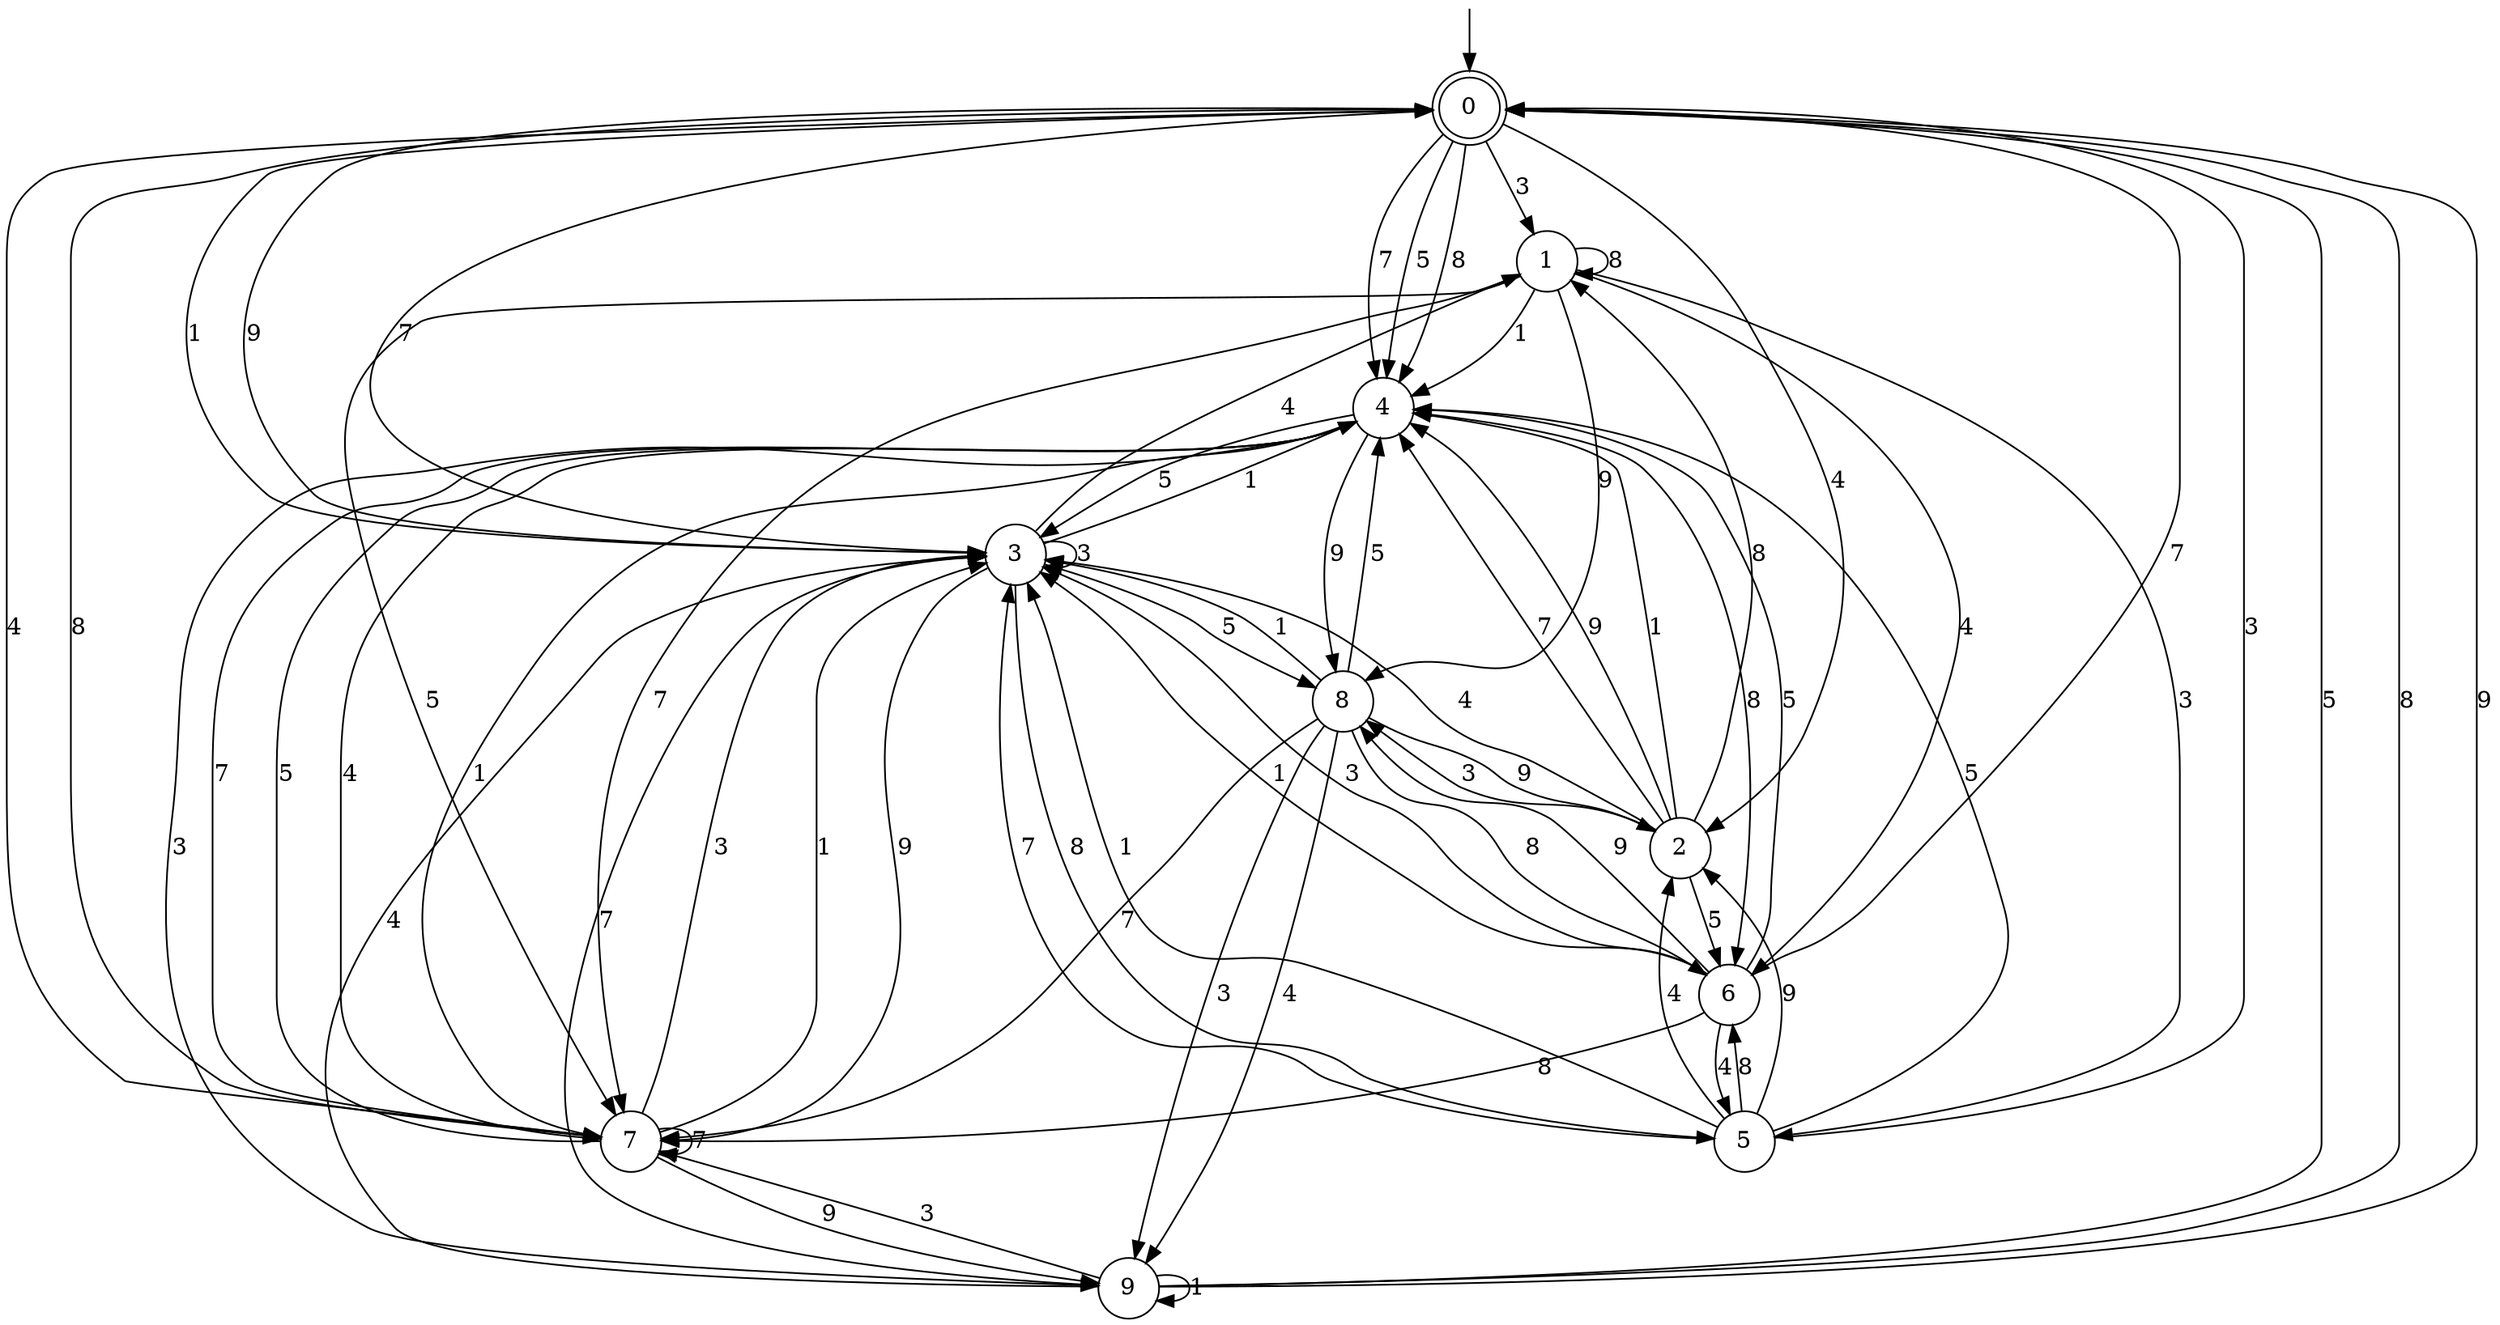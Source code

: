 digraph g {

	s0 [shape="doublecircle" label="0"];
	s1 [shape="circle" label="1"];
	s2 [shape="circle" label="2"];
	s3 [shape="circle" label="3"];
	s4 [shape="circle" label="4"];
	s5 [shape="circle" label="5"];
	s6 [shape="circle" label="6"];
	s7 [shape="circle" label="7"];
	s8 [shape="circle" label="8"];
	s9 [shape="circle" label="9"];
	s0 -> s1 [label="3"];
	s0 -> s2 [label="4"];
	s0 -> s3 [label="1"];
	s0 -> s4 [label="5"];
	s0 -> s4 [label="8"];
	s0 -> s3 [label="9"];
	s0 -> s4 [label="7"];
	s1 -> s5 [label="3"];
	s1 -> s6 [label="4"];
	s1 -> s4 [label="1"];
	s1 -> s7 [label="5"];
	s1 -> s1 [label="8"];
	s1 -> s8 [label="9"];
	s1 -> s7 [label="7"];
	s2 -> s8 [label="3"];
	s2 -> s3 [label="4"];
	s2 -> s4 [label="1"];
	s2 -> s6 [label="5"];
	s2 -> s1 [label="8"];
	s2 -> s4 [label="9"];
	s2 -> s4 [label="7"];
	s3 -> s3 [label="3"];
	s3 -> s1 [label="4"];
	s3 -> s4 [label="1"];
	s3 -> s8 [label="5"];
	s3 -> s5 [label="8"];
	s3 -> s7 [label="9"];
	s3 -> s0 [label="7"];
	s4 -> s9 [label="3"];
	s4 -> s7 [label="4"];
	s4 -> s7 [label="1"];
	s4 -> s3 [label="5"];
	s4 -> s6 [label="8"];
	s4 -> s8 [label="9"];
	s4 -> s7 [label="7"];
	s5 -> s0 [label="3"];
	s5 -> s2 [label="4"];
	s5 -> s3 [label="1"];
	s5 -> s4 [label="5"];
	s5 -> s6 [label="8"];
	s5 -> s2 [label="9"];
	s5 -> s3 [label="7"];
	s6 -> s3 [label="3"];
	s6 -> s5 [label="4"];
	s6 -> s3 [label="1"];
	s6 -> s4 [label="5"];
	s6 -> s7 [label="8"];
	s6 -> s8 [label="9"];
	s6 -> s0 [label="7"];
	s7 -> s3 [label="3"];
	s7 -> s0 [label="4"];
	s7 -> s3 [label="1"];
	s7 -> s4 [label="5"];
	s7 -> s0 [label="8"];
	s7 -> s9 [label="9"];
	s7 -> s7 [label="7"];
	s8 -> s9 [label="3"];
	s8 -> s9 [label="4"];
	s8 -> s3 [label="1"];
	s8 -> s4 [label="5"];
	s8 -> s6 [label="8"];
	s8 -> s2 [label="9"];
	s8 -> s7 [label="7"];
	s9 -> s7 [label="3"];
	s9 -> s3 [label="4"];
	s9 -> s9 [label="1"];
	s9 -> s0 [label="5"];
	s9 -> s0 [label="8"];
	s9 -> s0 [label="9"];
	s9 -> s3 [label="7"];

__start0 [label="" shape="none" width="0" height="0"];
__start0 -> s0;

}
